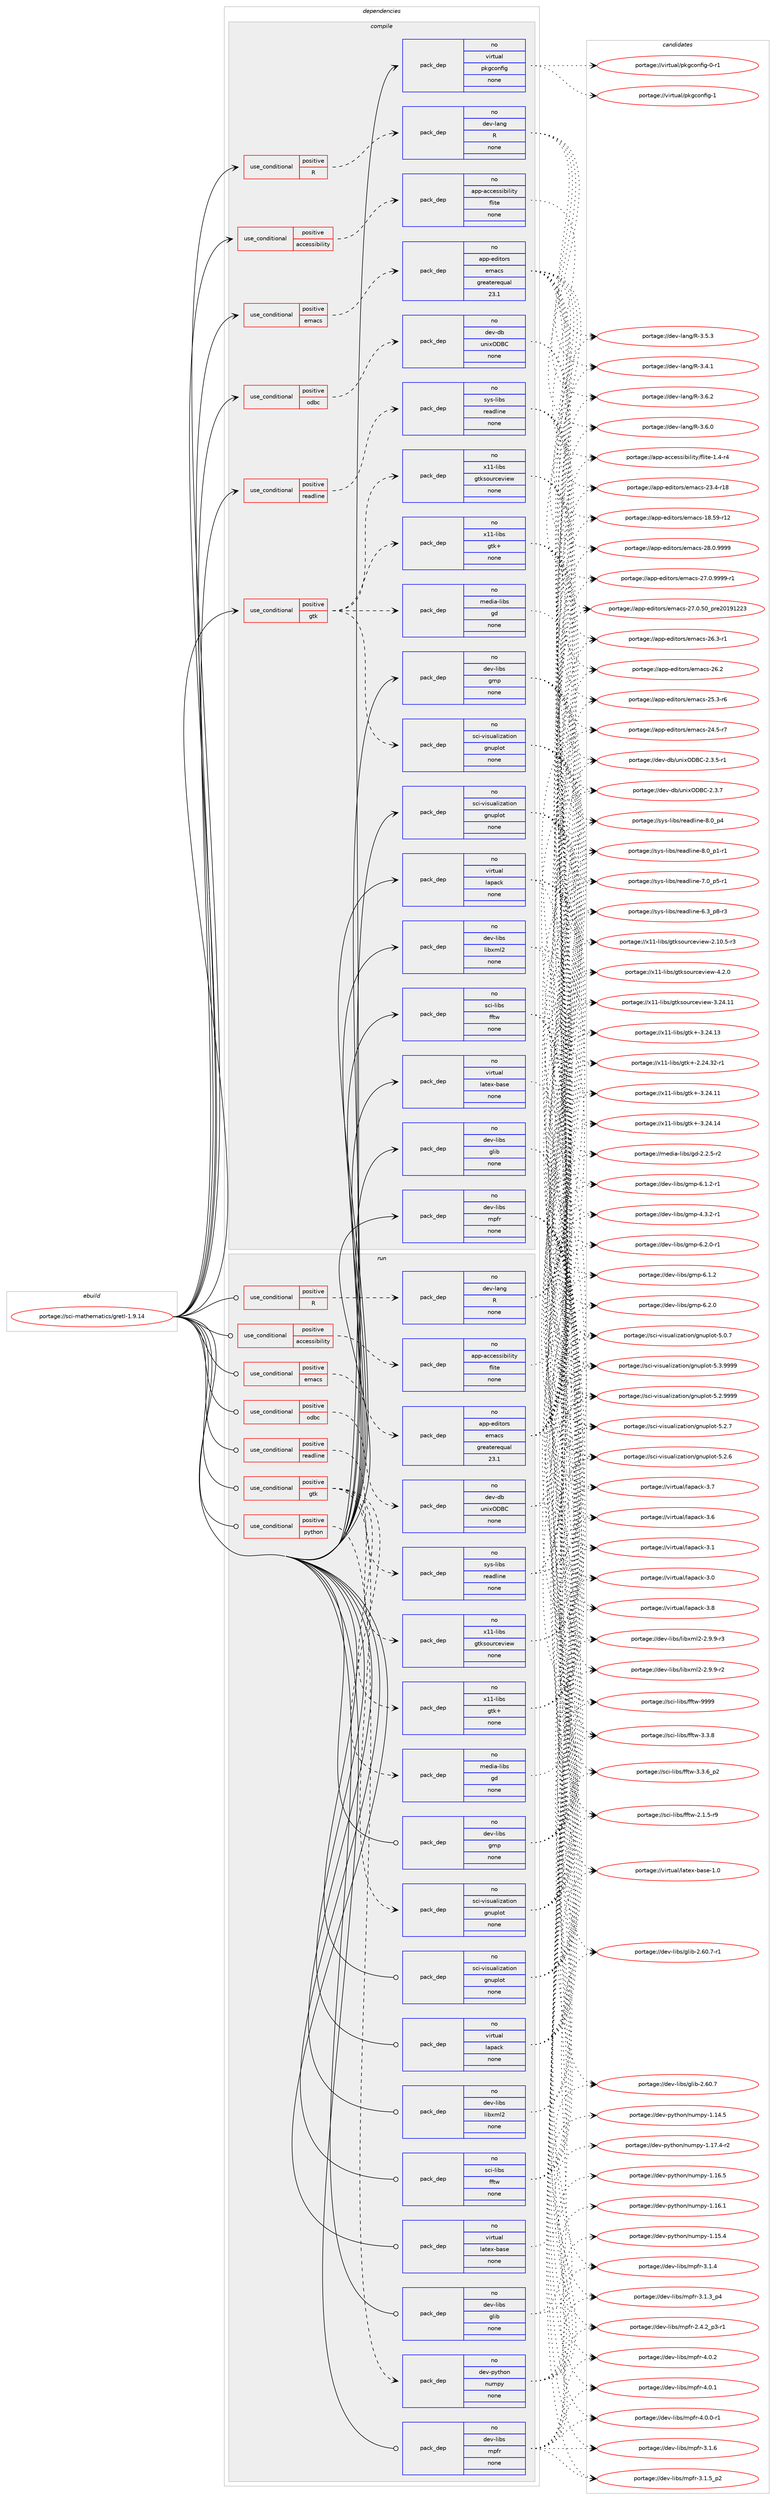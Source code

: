 digraph prolog {

# *************
# Graph options
# *************

newrank=true;
concentrate=true;
compound=true;
graph [rankdir=LR,fontname=Helvetica,fontsize=10,ranksep=1.5];#, ranksep=2.5, nodesep=0.2];
edge  [arrowhead=vee];
node  [fontname=Helvetica,fontsize=10];

# **********
# The ebuild
# **********

subgraph cluster_leftcol {
color=gray;
rank=same;
label=<<i>ebuild</i>>;
id [label="portage://sci-mathematics/gretl-1.9.14", color=red, width=4, href="../sci-mathematics/gretl-1.9.14.svg"];
}

# ****************
# The dependencies
# ****************

subgraph cluster_midcol {
color=gray;
label=<<i>dependencies</i>>;
subgraph cluster_compile {
fillcolor="#eeeeee";
style=filled;
label=<<i>compile</i>>;
subgraph cond16416 {
dependency83031 [label=<<TABLE BORDER="0" CELLBORDER="1" CELLSPACING="0" CELLPADDING="4"><TR><TD ROWSPAN="3" CELLPADDING="10">use_conditional</TD></TR><TR><TD>positive</TD></TR><TR><TD>R</TD></TR></TABLE>>, shape=none, color=red];
subgraph pack65180 {
dependency83032 [label=<<TABLE BORDER="0" CELLBORDER="1" CELLSPACING="0" CELLPADDING="4" WIDTH="220"><TR><TD ROWSPAN="6" CELLPADDING="30">pack_dep</TD></TR><TR><TD WIDTH="110">no</TD></TR><TR><TD>dev-lang</TD></TR><TR><TD>R</TD></TR><TR><TD>none</TD></TR><TR><TD></TD></TR></TABLE>>, shape=none, color=blue];
}
dependency83031:e -> dependency83032:w [weight=20,style="dashed",arrowhead="vee"];
}
id:e -> dependency83031:w [weight=20,style="solid",arrowhead="vee"];
subgraph cond16417 {
dependency83033 [label=<<TABLE BORDER="0" CELLBORDER="1" CELLSPACING="0" CELLPADDING="4"><TR><TD ROWSPAN="3" CELLPADDING="10">use_conditional</TD></TR><TR><TD>positive</TD></TR><TR><TD>accessibility</TD></TR></TABLE>>, shape=none, color=red];
subgraph pack65181 {
dependency83034 [label=<<TABLE BORDER="0" CELLBORDER="1" CELLSPACING="0" CELLPADDING="4" WIDTH="220"><TR><TD ROWSPAN="6" CELLPADDING="30">pack_dep</TD></TR><TR><TD WIDTH="110">no</TD></TR><TR><TD>app-accessibility</TD></TR><TR><TD>flite</TD></TR><TR><TD>none</TD></TR><TR><TD></TD></TR></TABLE>>, shape=none, color=blue];
}
dependency83033:e -> dependency83034:w [weight=20,style="dashed",arrowhead="vee"];
}
id:e -> dependency83033:w [weight=20,style="solid",arrowhead="vee"];
subgraph cond16418 {
dependency83035 [label=<<TABLE BORDER="0" CELLBORDER="1" CELLSPACING="0" CELLPADDING="4"><TR><TD ROWSPAN="3" CELLPADDING="10">use_conditional</TD></TR><TR><TD>positive</TD></TR><TR><TD>emacs</TD></TR></TABLE>>, shape=none, color=red];
subgraph pack65182 {
dependency83036 [label=<<TABLE BORDER="0" CELLBORDER="1" CELLSPACING="0" CELLPADDING="4" WIDTH="220"><TR><TD ROWSPAN="6" CELLPADDING="30">pack_dep</TD></TR><TR><TD WIDTH="110">no</TD></TR><TR><TD>app-editors</TD></TR><TR><TD>emacs</TD></TR><TR><TD>greaterequal</TD></TR><TR><TD>23.1</TD></TR></TABLE>>, shape=none, color=blue];
}
dependency83035:e -> dependency83036:w [weight=20,style="dashed",arrowhead="vee"];
}
id:e -> dependency83035:w [weight=20,style="solid",arrowhead="vee"];
subgraph cond16419 {
dependency83037 [label=<<TABLE BORDER="0" CELLBORDER="1" CELLSPACING="0" CELLPADDING="4"><TR><TD ROWSPAN="3" CELLPADDING="10">use_conditional</TD></TR><TR><TD>positive</TD></TR><TR><TD>gtk</TD></TR></TABLE>>, shape=none, color=red];
subgraph pack65183 {
dependency83038 [label=<<TABLE BORDER="0" CELLBORDER="1" CELLSPACING="0" CELLPADDING="4" WIDTH="220"><TR><TD ROWSPAN="6" CELLPADDING="30">pack_dep</TD></TR><TR><TD WIDTH="110">no</TD></TR><TR><TD>media-libs</TD></TR><TR><TD>gd</TD></TR><TR><TD>none</TD></TR><TR><TD></TD></TR></TABLE>>, shape=none, color=blue];
}
dependency83037:e -> dependency83038:w [weight=20,style="dashed",arrowhead="vee"];
subgraph pack65184 {
dependency83039 [label=<<TABLE BORDER="0" CELLBORDER="1" CELLSPACING="0" CELLPADDING="4" WIDTH="220"><TR><TD ROWSPAN="6" CELLPADDING="30">pack_dep</TD></TR><TR><TD WIDTH="110">no</TD></TR><TR><TD>sci-visualization</TD></TR><TR><TD>gnuplot</TD></TR><TR><TD>none</TD></TR><TR><TD></TD></TR></TABLE>>, shape=none, color=blue];
}
dependency83037:e -> dependency83039:w [weight=20,style="dashed",arrowhead="vee"];
subgraph pack65185 {
dependency83040 [label=<<TABLE BORDER="0" CELLBORDER="1" CELLSPACING="0" CELLPADDING="4" WIDTH="220"><TR><TD ROWSPAN="6" CELLPADDING="30">pack_dep</TD></TR><TR><TD WIDTH="110">no</TD></TR><TR><TD>x11-libs</TD></TR><TR><TD>gtk+</TD></TR><TR><TD>none</TD></TR><TR><TD></TD></TR></TABLE>>, shape=none, color=blue];
}
dependency83037:e -> dependency83040:w [weight=20,style="dashed",arrowhead="vee"];
subgraph pack65186 {
dependency83041 [label=<<TABLE BORDER="0" CELLBORDER="1" CELLSPACING="0" CELLPADDING="4" WIDTH="220"><TR><TD ROWSPAN="6" CELLPADDING="30">pack_dep</TD></TR><TR><TD WIDTH="110">no</TD></TR><TR><TD>x11-libs</TD></TR><TR><TD>gtksourceview</TD></TR><TR><TD>none</TD></TR><TR><TD></TD></TR></TABLE>>, shape=none, color=blue];
}
dependency83037:e -> dependency83041:w [weight=20,style="dashed",arrowhead="vee"];
}
id:e -> dependency83037:w [weight=20,style="solid",arrowhead="vee"];
subgraph cond16420 {
dependency83042 [label=<<TABLE BORDER="0" CELLBORDER="1" CELLSPACING="0" CELLPADDING="4"><TR><TD ROWSPAN="3" CELLPADDING="10">use_conditional</TD></TR><TR><TD>positive</TD></TR><TR><TD>odbc</TD></TR></TABLE>>, shape=none, color=red];
subgraph pack65187 {
dependency83043 [label=<<TABLE BORDER="0" CELLBORDER="1" CELLSPACING="0" CELLPADDING="4" WIDTH="220"><TR><TD ROWSPAN="6" CELLPADDING="30">pack_dep</TD></TR><TR><TD WIDTH="110">no</TD></TR><TR><TD>dev-db</TD></TR><TR><TD>unixODBC</TD></TR><TR><TD>none</TD></TR><TR><TD></TD></TR></TABLE>>, shape=none, color=blue];
}
dependency83042:e -> dependency83043:w [weight=20,style="dashed",arrowhead="vee"];
}
id:e -> dependency83042:w [weight=20,style="solid",arrowhead="vee"];
subgraph cond16421 {
dependency83044 [label=<<TABLE BORDER="0" CELLBORDER="1" CELLSPACING="0" CELLPADDING="4"><TR><TD ROWSPAN="3" CELLPADDING="10">use_conditional</TD></TR><TR><TD>positive</TD></TR><TR><TD>readline</TD></TR></TABLE>>, shape=none, color=red];
subgraph pack65188 {
dependency83045 [label=<<TABLE BORDER="0" CELLBORDER="1" CELLSPACING="0" CELLPADDING="4" WIDTH="220"><TR><TD ROWSPAN="6" CELLPADDING="30">pack_dep</TD></TR><TR><TD WIDTH="110">no</TD></TR><TR><TD>sys-libs</TD></TR><TR><TD>readline</TD></TR><TR><TD>none</TD></TR><TR><TD></TD></TR></TABLE>>, shape=none, color=blue];
}
dependency83044:e -> dependency83045:w [weight=20,style="dashed",arrowhead="vee"];
}
id:e -> dependency83044:w [weight=20,style="solid",arrowhead="vee"];
subgraph pack65189 {
dependency83046 [label=<<TABLE BORDER="0" CELLBORDER="1" CELLSPACING="0" CELLPADDING="4" WIDTH="220"><TR><TD ROWSPAN="6" CELLPADDING="30">pack_dep</TD></TR><TR><TD WIDTH="110">no</TD></TR><TR><TD>dev-libs</TD></TR><TR><TD>glib</TD></TR><TR><TD>none</TD></TR><TR><TD></TD></TR></TABLE>>, shape=none, color=blue];
}
id:e -> dependency83046:w [weight=20,style="solid",arrowhead="vee"];
subgraph pack65190 {
dependency83047 [label=<<TABLE BORDER="0" CELLBORDER="1" CELLSPACING="0" CELLPADDING="4" WIDTH="220"><TR><TD ROWSPAN="6" CELLPADDING="30">pack_dep</TD></TR><TR><TD WIDTH="110">no</TD></TR><TR><TD>dev-libs</TD></TR><TR><TD>gmp</TD></TR><TR><TD>none</TD></TR><TR><TD></TD></TR></TABLE>>, shape=none, color=blue];
}
id:e -> dependency83047:w [weight=20,style="solid",arrowhead="vee"];
subgraph pack65191 {
dependency83048 [label=<<TABLE BORDER="0" CELLBORDER="1" CELLSPACING="0" CELLPADDING="4" WIDTH="220"><TR><TD ROWSPAN="6" CELLPADDING="30">pack_dep</TD></TR><TR><TD WIDTH="110">no</TD></TR><TR><TD>dev-libs</TD></TR><TR><TD>libxml2</TD></TR><TR><TD>none</TD></TR><TR><TD></TD></TR></TABLE>>, shape=none, color=blue];
}
id:e -> dependency83048:w [weight=20,style="solid",arrowhead="vee"];
subgraph pack65192 {
dependency83049 [label=<<TABLE BORDER="0" CELLBORDER="1" CELLSPACING="0" CELLPADDING="4" WIDTH="220"><TR><TD ROWSPAN="6" CELLPADDING="30">pack_dep</TD></TR><TR><TD WIDTH="110">no</TD></TR><TR><TD>dev-libs</TD></TR><TR><TD>mpfr</TD></TR><TR><TD>none</TD></TR><TR><TD></TD></TR></TABLE>>, shape=none, color=blue];
}
id:e -> dependency83049:w [weight=20,style="solid",arrowhead="vee"];
subgraph pack65193 {
dependency83050 [label=<<TABLE BORDER="0" CELLBORDER="1" CELLSPACING="0" CELLPADDING="4" WIDTH="220"><TR><TD ROWSPAN="6" CELLPADDING="30">pack_dep</TD></TR><TR><TD WIDTH="110">no</TD></TR><TR><TD>sci-libs</TD></TR><TR><TD>fftw</TD></TR><TR><TD>none</TD></TR><TR><TD></TD></TR></TABLE>>, shape=none, color=blue];
}
id:e -> dependency83050:w [weight=20,style="solid",arrowhead="vee"];
subgraph pack65194 {
dependency83051 [label=<<TABLE BORDER="0" CELLBORDER="1" CELLSPACING="0" CELLPADDING="4" WIDTH="220"><TR><TD ROWSPAN="6" CELLPADDING="30">pack_dep</TD></TR><TR><TD WIDTH="110">no</TD></TR><TR><TD>sci-visualization</TD></TR><TR><TD>gnuplot</TD></TR><TR><TD>none</TD></TR><TR><TD></TD></TR></TABLE>>, shape=none, color=blue];
}
id:e -> dependency83051:w [weight=20,style="solid",arrowhead="vee"];
subgraph pack65195 {
dependency83052 [label=<<TABLE BORDER="0" CELLBORDER="1" CELLSPACING="0" CELLPADDING="4" WIDTH="220"><TR><TD ROWSPAN="6" CELLPADDING="30">pack_dep</TD></TR><TR><TD WIDTH="110">no</TD></TR><TR><TD>virtual</TD></TR><TR><TD>lapack</TD></TR><TR><TD>none</TD></TR><TR><TD></TD></TR></TABLE>>, shape=none, color=blue];
}
id:e -> dependency83052:w [weight=20,style="solid",arrowhead="vee"];
subgraph pack65196 {
dependency83053 [label=<<TABLE BORDER="0" CELLBORDER="1" CELLSPACING="0" CELLPADDING="4" WIDTH="220"><TR><TD ROWSPAN="6" CELLPADDING="30">pack_dep</TD></TR><TR><TD WIDTH="110">no</TD></TR><TR><TD>virtual</TD></TR><TR><TD>latex-base</TD></TR><TR><TD>none</TD></TR><TR><TD></TD></TR></TABLE>>, shape=none, color=blue];
}
id:e -> dependency83053:w [weight=20,style="solid",arrowhead="vee"];
subgraph pack65197 {
dependency83054 [label=<<TABLE BORDER="0" CELLBORDER="1" CELLSPACING="0" CELLPADDING="4" WIDTH="220"><TR><TD ROWSPAN="6" CELLPADDING="30">pack_dep</TD></TR><TR><TD WIDTH="110">no</TD></TR><TR><TD>virtual</TD></TR><TR><TD>pkgconfig</TD></TR><TR><TD>none</TD></TR><TR><TD></TD></TR></TABLE>>, shape=none, color=blue];
}
id:e -> dependency83054:w [weight=20,style="solid",arrowhead="vee"];
}
subgraph cluster_compileandrun {
fillcolor="#eeeeee";
style=filled;
label=<<i>compile and run</i>>;
}
subgraph cluster_run {
fillcolor="#eeeeee";
style=filled;
label=<<i>run</i>>;
subgraph cond16422 {
dependency83055 [label=<<TABLE BORDER="0" CELLBORDER="1" CELLSPACING="0" CELLPADDING="4"><TR><TD ROWSPAN="3" CELLPADDING="10">use_conditional</TD></TR><TR><TD>positive</TD></TR><TR><TD>R</TD></TR></TABLE>>, shape=none, color=red];
subgraph pack65198 {
dependency83056 [label=<<TABLE BORDER="0" CELLBORDER="1" CELLSPACING="0" CELLPADDING="4" WIDTH="220"><TR><TD ROWSPAN="6" CELLPADDING="30">pack_dep</TD></TR><TR><TD WIDTH="110">no</TD></TR><TR><TD>dev-lang</TD></TR><TR><TD>R</TD></TR><TR><TD>none</TD></TR><TR><TD></TD></TR></TABLE>>, shape=none, color=blue];
}
dependency83055:e -> dependency83056:w [weight=20,style="dashed",arrowhead="vee"];
}
id:e -> dependency83055:w [weight=20,style="solid",arrowhead="odot"];
subgraph cond16423 {
dependency83057 [label=<<TABLE BORDER="0" CELLBORDER="1" CELLSPACING="0" CELLPADDING="4"><TR><TD ROWSPAN="3" CELLPADDING="10">use_conditional</TD></TR><TR><TD>positive</TD></TR><TR><TD>accessibility</TD></TR></TABLE>>, shape=none, color=red];
subgraph pack65199 {
dependency83058 [label=<<TABLE BORDER="0" CELLBORDER="1" CELLSPACING="0" CELLPADDING="4" WIDTH="220"><TR><TD ROWSPAN="6" CELLPADDING="30">pack_dep</TD></TR><TR><TD WIDTH="110">no</TD></TR><TR><TD>app-accessibility</TD></TR><TR><TD>flite</TD></TR><TR><TD>none</TD></TR><TR><TD></TD></TR></TABLE>>, shape=none, color=blue];
}
dependency83057:e -> dependency83058:w [weight=20,style="dashed",arrowhead="vee"];
}
id:e -> dependency83057:w [weight=20,style="solid",arrowhead="odot"];
subgraph cond16424 {
dependency83059 [label=<<TABLE BORDER="0" CELLBORDER="1" CELLSPACING="0" CELLPADDING="4"><TR><TD ROWSPAN="3" CELLPADDING="10">use_conditional</TD></TR><TR><TD>positive</TD></TR><TR><TD>emacs</TD></TR></TABLE>>, shape=none, color=red];
subgraph pack65200 {
dependency83060 [label=<<TABLE BORDER="0" CELLBORDER="1" CELLSPACING="0" CELLPADDING="4" WIDTH="220"><TR><TD ROWSPAN="6" CELLPADDING="30">pack_dep</TD></TR><TR><TD WIDTH="110">no</TD></TR><TR><TD>app-editors</TD></TR><TR><TD>emacs</TD></TR><TR><TD>greaterequal</TD></TR><TR><TD>23.1</TD></TR></TABLE>>, shape=none, color=blue];
}
dependency83059:e -> dependency83060:w [weight=20,style="dashed",arrowhead="vee"];
}
id:e -> dependency83059:w [weight=20,style="solid",arrowhead="odot"];
subgraph cond16425 {
dependency83061 [label=<<TABLE BORDER="0" CELLBORDER="1" CELLSPACING="0" CELLPADDING="4"><TR><TD ROWSPAN="3" CELLPADDING="10">use_conditional</TD></TR><TR><TD>positive</TD></TR><TR><TD>gtk</TD></TR></TABLE>>, shape=none, color=red];
subgraph pack65201 {
dependency83062 [label=<<TABLE BORDER="0" CELLBORDER="1" CELLSPACING="0" CELLPADDING="4" WIDTH="220"><TR><TD ROWSPAN="6" CELLPADDING="30">pack_dep</TD></TR><TR><TD WIDTH="110">no</TD></TR><TR><TD>media-libs</TD></TR><TR><TD>gd</TD></TR><TR><TD>none</TD></TR><TR><TD></TD></TR></TABLE>>, shape=none, color=blue];
}
dependency83061:e -> dependency83062:w [weight=20,style="dashed",arrowhead="vee"];
subgraph pack65202 {
dependency83063 [label=<<TABLE BORDER="0" CELLBORDER="1" CELLSPACING="0" CELLPADDING="4" WIDTH="220"><TR><TD ROWSPAN="6" CELLPADDING="30">pack_dep</TD></TR><TR><TD WIDTH="110">no</TD></TR><TR><TD>sci-visualization</TD></TR><TR><TD>gnuplot</TD></TR><TR><TD>none</TD></TR><TR><TD></TD></TR></TABLE>>, shape=none, color=blue];
}
dependency83061:e -> dependency83063:w [weight=20,style="dashed",arrowhead="vee"];
subgraph pack65203 {
dependency83064 [label=<<TABLE BORDER="0" CELLBORDER="1" CELLSPACING="0" CELLPADDING="4" WIDTH="220"><TR><TD ROWSPAN="6" CELLPADDING="30">pack_dep</TD></TR><TR><TD WIDTH="110">no</TD></TR><TR><TD>x11-libs</TD></TR><TR><TD>gtk+</TD></TR><TR><TD>none</TD></TR><TR><TD></TD></TR></TABLE>>, shape=none, color=blue];
}
dependency83061:e -> dependency83064:w [weight=20,style="dashed",arrowhead="vee"];
subgraph pack65204 {
dependency83065 [label=<<TABLE BORDER="0" CELLBORDER="1" CELLSPACING="0" CELLPADDING="4" WIDTH="220"><TR><TD ROWSPAN="6" CELLPADDING="30">pack_dep</TD></TR><TR><TD WIDTH="110">no</TD></TR><TR><TD>x11-libs</TD></TR><TR><TD>gtksourceview</TD></TR><TR><TD>none</TD></TR><TR><TD></TD></TR></TABLE>>, shape=none, color=blue];
}
dependency83061:e -> dependency83065:w [weight=20,style="dashed",arrowhead="vee"];
}
id:e -> dependency83061:w [weight=20,style="solid",arrowhead="odot"];
subgraph cond16426 {
dependency83066 [label=<<TABLE BORDER="0" CELLBORDER="1" CELLSPACING="0" CELLPADDING="4"><TR><TD ROWSPAN="3" CELLPADDING="10">use_conditional</TD></TR><TR><TD>positive</TD></TR><TR><TD>odbc</TD></TR></TABLE>>, shape=none, color=red];
subgraph pack65205 {
dependency83067 [label=<<TABLE BORDER="0" CELLBORDER="1" CELLSPACING="0" CELLPADDING="4" WIDTH="220"><TR><TD ROWSPAN="6" CELLPADDING="30">pack_dep</TD></TR><TR><TD WIDTH="110">no</TD></TR><TR><TD>dev-db</TD></TR><TR><TD>unixODBC</TD></TR><TR><TD>none</TD></TR><TR><TD></TD></TR></TABLE>>, shape=none, color=blue];
}
dependency83066:e -> dependency83067:w [weight=20,style="dashed",arrowhead="vee"];
}
id:e -> dependency83066:w [weight=20,style="solid",arrowhead="odot"];
subgraph cond16427 {
dependency83068 [label=<<TABLE BORDER="0" CELLBORDER="1" CELLSPACING="0" CELLPADDING="4"><TR><TD ROWSPAN="3" CELLPADDING="10">use_conditional</TD></TR><TR><TD>positive</TD></TR><TR><TD>python</TD></TR></TABLE>>, shape=none, color=red];
subgraph pack65206 {
dependency83069 [label=<<TABLE BORDER="0" CELLBORDER="1" CELLSPACING="0" CELLPADDING="4" WIDTH="220"><TR><TD ROWSPAN="6" CELLPADDING="30">pack_dep</TD></TR><TR><TD WIDTH="110">no</TD></TR><TR><TD>dev-python</TD></TR><TR><TD>numpy</TD></TR><TR><TD>none</TD></TR><TR><TD></TD></TR></TABLE>>, shape=none, color=blue];
}
dependency83068:e -> dependency83069:w [weight=20,style="dashed",arrowhead="vee"];
}
id:e -> dependency83068:w [weight=20,style="solid",arrowhead="odot"];
subgraph cond16428 {
dependency83070 [label=<<TABLE BORDER="0" CELLBORDER="1" CELLSPACING="0" CELLPADDING="4"><TR><TD ROWSPAN="3" CELLPADDING="10">use_conditional</TD></TR><TR><TD>positive</TD></TR><TR><TD>readline</TD></TR></TABLE>>, shape=none, color=red];
subgraph pack65207 {
dependency83071 [label=<<TABLE BORDER="0" CELLBORDER="1" CELLSPACING="0" CELLPADDING="4" WIDTH="220"><TR><TD ROWSPAN="6" CELLPADDING="30">pack_dep</TD></TR><TR><TD WIDTH="110">no</TD></TR><TR><TD>sys-libs</TD></TR><TR><TD>readline</TD></TR><TR><TD>none</TD></TR><TR><TD></TD></TR></TABLE>>, shape=none, color=blue];
}
dependency83070:e -> dependency83071:w [weight=20,style="dashed",arrowhead="vee"];
}
id:e -> dependency83070:w [weight=20,style="solid",arrowhead="odot"];
subgraph pack65208 {
dependency83072 [label=<<TABLE BORDER="0" CELLBORDER="1" CELLSPACING="0" CELLPADDING="4" WIDTH="220"><TR><TD ROWSPAN="6" CELLPADDING="30">pack_dep</TD></TR><TR><TD WIDTH="110">no</TD></TR><TR><TD>dev-libs</TD></TR><TR><TD>glib</TD></TR><TR><TD>none</TD></TR><TR><TD></TD></TR></TABLE>>, shape=none, color=blue];
}
id:e -> dependency83072:w [weight=20,style="solid",arrowhead="odot"];
subgraph pack65209 {
dependency83073 [label=<<TABLE BORDER="0" CELLBORDER="1" CELLSPACING="0" CELLPADDING="4" WIDTH="220"><TR><TD ROWSPAN="6" CELLPADDING="30">pack_dep</TD></TR><TR><TD WIDTH="110">no</TD></TR><TR><TD>dev-libs</TD></TR><TR><TD>gmp</TD></TR><TR><TD>none</TD></TR><TR><TD></TD></TR></TABLE>>, shape=none, color=blue];
}
id:e -> dependency83073:w [weight=20,style="solid",arrowhead="odot"];
subgraph pack65210 {
dependency83074 [label=<<TABLE BORDER="0" CELLBORDER="1" CELLSPACING="0" CELLPADDING="4" WIDTH="220"><TR><TD ROWSPAN="6" CELLPADDING="30">pack_dep</TD></TR><TR><TD WIDTH="110">no</TD></TR><TR><TD>dev-libs</TD></TR><TR><TD>libxml2</TD></TR><TR><TD>none</TD></TR><TR><TD></TD></TR></TABLE>>, shape=none, color=blue];
}
id:e -> dependency83074:w [weight=20,style="solid",arrowhead="odot"];
subgraph pack65211 {
dependency83075 [label=<<TABLE BORDER="0" CELLBORDER="1" CELLSPACING="0" CELLPADDING="4" WIDTH="220"><TR><TD ROWSPAN="6" CELLPADDING="30">pack_dep</TD></TR><TR><TD WIDTH="110">no</TD></TR><TR><TD>dev-libs</TD></TR><TR><TD>mpfr</TD></TR><TR><TD>none</TD></TR><TR><TD></TD></TR></TABLE>>, shape=none, color=blue];
}
id:e -> dependency83075:w [weight=20,style="solid",arrowhead="odot"];
subgraph pack65212 {
dependency83076 [label=<<TABLE BORDER="0" CELLBORDER="1" CELLSPACING="0" CELLPADDING="4" WIDTH="220"><TR><TD ROWSPAN="6" CELLPADDING="30">pack_dep</TD></TR><TR><TD WIDTH="110">no</TD></TR><TR><TD>sci-libs</TD></TR><TR><TD>fftw</TD></TR><TR><TD>none</TD></TR><TR><TD></TD></TR></TABLE>>, shape=none, color=blue];
}
id:e -> dependency83076:w [weight=20,style="solid",arrowhead="odot"];
subgraph pack65213 {
dependency83077 [label=<<TABLE BORDER="0" CELLBORDER="1" CELLSPACING="0" CELLPADDING="4" WIDTH="220"><TR><TD ROWSPAN="6" CELLPADDING="30">pack_dep</TD></TR><TR><TD WIDTH="110">no</TD></TR><TR><TD>sci-visualization</TD></TR><TR><TD>gnuplot</TD></TR><TR><TD>none</TD></TR><TR><TD></TD></TR></TABLE>>, shape=none, color=blue];
}
id:e -> dependency83077:w [weight=20,style="solid",arrowhead="odot"];
subgraph pack65214 {
dependency83078 [label=<<TABLE BORDER="0" CELLBORDER="1" CELLSPACING="0" CELLPADDING="4" WIDTH="220"><TR><TD ROWSPAN="6" CELLPADDING="30">pack_dep</TD></TR><TR><TD WIDTH="110">no</TD></TR><TR><TD>virtual</TD></TR><TR><TD>lapack</TD></TR><TR><TD>none</TD></TR><TR><TD></TD></TR></TABLE>>, shape=none, color=blue];
}
id:e -> dependency83078:w [weight=20,style="solid",arrowhead="odot"];
subgraph pack65215 {
dependency83079 [label=<<TABLE BORDER="0" CELLBORDER="1" CELLSPACING="0" CELLPADDING="4" WIDTH="220"><TR><TD ROWSPAN="6" CELLPADDING="30">pack_dep</TD></TR><TR><TD WIDTH="110">no</TD></TR><TR><TD>virtual</TD></TR><TR><TD>latex-base</TD></TR><TR><TD>none</TD></TR><TR><TD></TD></TR></TABLE>>, shape=none, color=blue];
}
id:e -> dependency83079:w [weight=20,style="solid",arrowhead="odot"];
}
}

# **************
# The candidates
# **************

subgraph cluster_choices {
rank=same;
color=gray;
label=<<i>candidates</i>>;

subgraph choice65180 {
color=black;
nodesep=1;
choice10010111845108971101034782455146544650 [label="portage://dev-lang/R-3.6.2", color=red, width=4,href="../dev-lang/R-3.6.2.svg"];
choice10010111845108971101034782455146544648 [label="portage://dev-lang/R-3.6.0", color=red, width=4,href="../dev-lang/R-3.6.0.svg"];
choice10010111845108971101034782455146534651 [label="portage://dev-lang/R-3.5.3", color=red, width=4,href="../dev-lang/R-3.5.3.svg"];
choice10010111845108971101034782455146524649 [label="portage://dev-lang/R-3.4.1", color=red, width=4,href="../dev-lang/R-3.4.1.svg"];
dependency83032:e -> choice10010111845108971101034782455146544650:w [style=dotted,weight="100"];
dependency83032:e -> choice10010111845108971101034782455146544648:w [style=dotted,weight="100"];
dependency83032:e -> choice10010111845108971101034782455146534651:w [style=dotted,weight="100"];
dependency83032:e -> choice10010111845108971101034782455146524649:w [style=dotted,weight="100"];
}
subgraph choice65181 {
color=black;
nodesep=1;
choice97112112459799991011151151059810510810511612147102108105116101454946524511452 [label="portage://app-accessibility/flite-1.4-r4", color=red, width=4,href="../app-accessibility/flite-1.4-r4.svg"];
dependency83034:e -> choice97112112459799991011151151059810510810511612147102108105116101454946524511452:w [style=dotted,weight="100"];
}
subgraph choice65182 {
color=black;
nodesep=1;
choice971121124510110010511611111411547101109979911545505646484657575757 [label="portage://app-editors/emacs-28.0.9999", color=red, width=4,href="../app-editors/emacs-28.0.9999.svg"];
choice9711211245101100105116111114115471011099799115455055464846575757574511449 [label="portage://app-editors/emacs-27.0.9999-r1", color=red, width=4,href="../app-editors/emacs-27.0.9999-r1.svg"];
choice97112112451011001051161111141154710110997991154550554648465348951121141015048495749505051 [label="portage://app-editors/emacs-27.0.50_pre20191223", color=red, width=4,href="../app-editors/emacs-27.0.50_pre20191223.svg"];
choice971121124510110010511611111411547101109979911545505446514511449 [label="portage://app-editors/emacs-26.3-r1", color=red, width=4,href="../app-editors/emacs-26.3-r1.svg"];
choice97112112451011001051161111141154710110997991154550544650 [label="portage://app-editors/emacs-26.2", color=red, width=4,href="../app-editors/emacs-26.2.svg"];
choice971121124510110010511611111411547101109979911545505346514511454 [label="portage://app-editors/emacs-25.3-r6", color=red, width=4,href="../app-editors/emacs-25.3-r6.svg"];
choice971121124510110010511611111411547101109979911545505246534511455 [label="portage://app-editors/emacs-24.5-r7", color=red, width=4,href="../app-editors/emacs-24.5-r7.svg"];
choice97112112451011001051161111141154710110997991154550514652451144956 [label="portage://app-editors/emacs-23.4-r18", color=red, width=4,href="../app-editors/emacs-23.4-r18.svg"];
choice9711211245101100105116111114115471011099799115454956465357451144950 [label="portage://app-editors/emacs-18.59-r12", color=red, width=4,href="../app-editors/emacs-18.59-r12.svg"];
dependency83036:e -> choice971121124510110010511611111411547101109979911545505646484657575757:w [style=dotted,weight="100"];
dependency83036:e -> choice9711211245101100105116111114115471011099799115455055464846575757574511449:w [style=dotted,weight="100"];
dependency83036:e -> choice97112112451011001051161111141154710110997991154550554648465348951121141015048495749505051:w [style=dotted,weight="100"];
dependency83036:e -> choice971121124510110010511611111411547101109979911545505446514511449:w [style=dotted,weight="100"];
dependency83036:e -> choice97112112451011001051161111141154710110997991154550544650:w [style=dotted,weight="100"];
dependency83036:e -> choice971121124510110010511611111411547101109979911545505346514511454:w [style=dotted,weight="100"];
dependency83036:e -> choice971121124510110010511611111411547101109979911545505246534511455:w [style=dotted,weight="100"];
dependency83036:e -> choice97112112451011001051161111141154710110997991154550514652451144956:w [style=dotted,weight="100"];
dependency83036:e -> choice9711211245101100105116111114115471011099799115454956465357451144950:w [style=dotted,weight="100"];
}
subgraph choice65183 {
color=black;
nodesep=1;
choice109101100105974510810598115471031004550465046534511450 [label="portage://media-libs/gd-2.2.5-r2", color=red, width=4,href="../media-libs/gd-2.2.5-r2.svg"];
dependency83038:e -> choice109101100105974510810598115471031004550465046534511450:w [style=dotted,weight="100"];
}
subgraph choice65184 {
color=black;
nodesep=1;
choice1159910545118105115117971081051229711610511111047103110117112108111116455346514657575757 [label="portage://sci-visualization/gnuplot-5.3.9999", color=red, width=4,href="../sci-visualization/gnuplot-5.3.9999.svg"];
choice1159910545118105115117971081051229711610511111047103110117112108111116455346504657575757 [label="portage://sci-visualization/gnuplot-5.2.9999", color=red, width=4,href="../sci-visualization/gnuplot-5.2.9999.svg"];
choice1159910545118105115117971081051229711610511111047103110117112108111116455346504655 [label="portage://sci-visualization/gnuplot-5.2.7", color=red, width=4,href="../sci-visualization/gnuplot-5.2.7.svg"];
choice1159910545118105115117971081051229711610511111047103110117112108111116455346504654 [label="portage://sci-visualization/gnuplot-5.2.6", color=red, width=4,href="../sci-visualization/gnuplot-5.2.6.svg"];
choice1159910545118105115117971081051229711610511111047103110117112108111116455346484655 [label="portage://sci-visualization/gnuplot-5.0.7", color=red, width=4,href="../sci-visualization/gnuplot-5.0.7.svg"];
dependency83039:e -> choice1159910545118105115117971081051229711610511111047103110117112108111116455346514657575757:w [style=dotted,weight="100"];
dependency83039:e -> choice1159910545118105115117971081051229711610511111047103110117112108111116455346504657575757:w [style=dotted,weight="100"];
dependency83039:e -> choice1159910545118105115117971081051229711610511111047103110117112108111116455346504655:w [style=dotted,weight="100"];
dependency83039:e -> choice1159910545118105115117971081051229711610511111047103110117112108111116455346504654:w [style=dotted,weight="100"];
dependency83039:e -> choice1159910545118105115117971081051229711610511111047103110117112108111116455346484655:w [style=dotted,weight="100"];
}
subgraph choice65185 {
color=black;
nodesep=1;
choice1204949451081059811547103116107434551465052464952 [label="portage://x11-libs/gtk+-3.24.14", color=red, width=4,href="../x11-libs/gtk+-3.24.14.svg"];
choice1204949451081059811547103116107434551465052464951 [label="portage://x11-libs/gtk+-3.24.13", color=red, width=4,href="../x11-libs/gtk+-3.24.13.svg"];
choice1204949451081059811547103116107434551465052464949 [label="portage://x11-libs/gtk+-3.24.11", color=red, width=4,href="../x11-libs/gtk+-3.24.11.svg"];
choice12049494510810598115471031161074345504650524651504511449 [label="portage://x11-libs/gtk+-2.24.32-r1", color=red, width=4,href="../x11-libs/gtk+-2.24.32-r1.svg"];
dependency83040:e -> choice1204949451081059811547103116107434551465052464952:w [style=dotted,weight="100"];
dependency83040:e -> choice1204949451081059811547103116107434551465052464951:w [style=dotted,weight="100"];
dependency83040:e -> choice1204949451081059811547103116107434551465052464949:w [style=dotted,weight="100"];
dependency83040:e -> choice12049494510810598115471031161074345504650524651504511449:w [style=dotted,weight="100"];
}
subgraph choice65186 {
color=black;
nodesep=1;
choice120494945108105981154710311610711511111711499101118105101119455246504648 [label="portage://x11-libs/gtksourceview-4.2.0", color=red, width=4,href="../x11-libs/gtksourceview-4.2.0.svg"];
choice1204949451081059811547103116107115111117114991011181051011194551465052464949 [label="portage://x11-libs/gtksourceview-3.24.11", color=red, width=4,href="../x11-libs/gtksourceview-3.24.11.svg"];
choice120494945108105981154710311610711511111711499101118105101119455046494846534511451 [label="portage://x11-libs/gtksourceview-2.10.5-r3", color=red, width=4,href="../x11-libs/gtksourceview-2.10.5-r3.svg"];
dependency83041:e -> choice120494945108105981154710311610711511111711499101118105101119455246504648:w [style=dotted,weight="100"];
dependency83041:e -> choice1204949451081059811547103116107115111117114991011181051011194551465052464949:w [style=dotted,weight="100"];
dependency83041:e -> choice120494945108105981154710311610711511111711499101118105101119455046494846534511451:w [style=dotted,weight="100"];
}
subgraph choice65187 {
color=black;
nodesep=1;
choice10010111845100984711711010512079686667455046514655 [label="portage://dev-db/unixODBC-2.3.7", color=red, width=4,href="../dev-db/unixODBC-2.3.7.svg"];
choice100101118451009847117110105120796866674550465146534511449 [label="portage://dev-db/unixODBC-2.3.5-r1", color=red, width=4,href="../dev-db/unixODBC-2.3.5-r1.svg"];
dependency83043:e -> choice10010111845100984711711010512079686667455046514655:w [style=dotted,weight="100"];
dependency83043:e -> choice100101118451009847117110105120796866674550465146534511449:w [style=dotted,weight="100"];
}
subgraph choice65188 {
color=black;
nodesep=1;
choice11512111545108105981154711410197100108105110101455646489511252 [label="portage://sys-libs/readline-8.0_p4", color=red, width=4,href="../sys-libs/readline-8.0_p4.svg"];
choice115121115451081059811547114101971001081051101014556464895112494511449 [label="portage://sys-libs/readline-8.0_p1-r1", color=red, width=4,href="../sys-libs/readline-8.0_p1-r1.svg"];
choice115121115451081059811547114101971001081051101014555464895112534511449 [label="portage://sys-libs/readline-7.0_p5-r1", color=red, width=4,href="../sys-libs/readline-7.0_p5-r1.svg"];
choice115121115451081059811547114101971001081051101014554465195112564511451 [label="portage://sys-libs/readline-6.3_p8-r3", color=red, width=4,href="../sys-libs/readline-6.3_p8-r3.svg"];
dependency83045:e -> choice11512111545108105981154711410197100108105110101455646489511252:w [style=dotted,weight="100"];
dependency83045:e -> choice115121115451081059811547114101971001081051101014556464895112494511449:w [style=dotted,weight="100"];
dependency83045:e -> choice115121115451081059811547114101971001081051101014555464895112534511449:w [style=dotted,weight="100"];
dependency83045:e -> choice115121115451081059811547114101971001081051101014554465195112564511451:w [style=dotted,weight="100"];
}
subgraph choice65189 {
color=black;
nodesep=1;
choice10010111845108105981154710310810598455046544846554511449 [label="portage://dev-libs/glib-2.60.7-r1", color=red, width=4,href="../dev-libs/glib-2.60.7-r1.svg"];
choice1001011184510810598115471031081059845504654484655 [label="portage://dev-libs/glib-2.60.7", color=red, width=4,href="../dev-libs/glib-2.60.7.svg"];
dependency83046:e -> choice10010111845108105981154710310810598455046544846554511449:w [style=dotted,weight="100"];
dependency83046:e -> choice1001011184510810598115471031081059845504654484655:w [style=dotted,weight="100"];
}
subgraph choice65190 {
color=black;
nodesep=1;
choice1001011184510810598115471031091124554465046484511449 [label="portage://dev-libs/gmp-6.2.0-r1", color=red, width=4,href="../dev-libs/gmp-6.2.0-r1.svg"];
choice100101118451081059811547103109112455446504648 [label="portage://dev-libs/gmp-6.2.0", color=red, width=4,href="../dev-libs/gmp-6.2.0.svg"];
choice1001011184510810598115471031091124554464946504511449 [label="portage://dev-libs/gmp-6.1.2-r1", color=red, width=4,href="../dev-libs/gmp-6.1.2-r1.svg"];
choice100101118451081059811547103109112455446494650 [label="portage://dev-libs/gmp-6.1.2", color=red, width=4,href="../dev-libs/gmp-6.1.2.svg"];
choice1001011184510810598115471031091124552465146504511449 [label="portage://dev-libs/gmp-4.3.2-r1", color=red, width=4,href="../dev-libs/gmp-4.3.2-r1.svg"];
dependency83047:e -> choice1001011184510810598115471031091124554465046484511449:w [style=dotted,weight="100"];
dependency83047:e -> choice100101118451081059811547103109112455446504648:w [style=dotted,weight="100"];
dependency83047:e -> choice1001011184510810598115471031091124554464946504511449:w [style=dotted,weight="100"];
dependency83047:e -> choice100101118451081059811547103109112455446494650:w [style=dotted,weight="100"];
dependency83047:e -> choice1001011184510810598115471031091124552465146504511449:w [style=dotted,weight="100"];
}
subgraph choice65191 {
color=black;
nodesep=1;
choice10010111845108105981154710810598120109108504550465746574511451 [label="portage://dev-libs/libxml2-2.9.9-r3", color=red, width=4,href="../dev-libs/libxml2-2.9.9-r3.svg"];
choice10010111845108105981154710810598120109108504550465746574511450 [label="portage://dev-libs/libxml2-2.9.9-r2", color=red, width=4,href="../dev-libs/libxml2-2.9.9-r2.svg"];
dependency83048:e -> choice10010111845108105981154710810598120109108504550465746574511451:w [style=dotted,weight="100"];
dependency83048:e -> choice10010111845108105981154710810598120109108504550465746574511450:w [style=dotted,weight="100"];
}
subgraph choice65192 {
color=black;
nodesep=1;
choice100101118451081059811547109112102114455246484650 [label="portage://dev-libs/mpfr-4.0.2", color=red, width=4,href="../dev-libs/mpfr-4.0.2.svg"];
choice100101118451081059811547109112102114455246484649 [label="portage://dev-libs/mpfr-4.0.1", color=red, width=4,href="../dev-libs/mpfr-4.0.1.svg"];
choice1001011184510810598115471091121021144552464846484511449 [label="portage://dev-libs/mpfr-4.0.0-r1", color=red, width=4,href="../dev-libs/mpfr-4.0.0-r1.svg"];
choice100101118451081059811547109112102114455146494654 [label="portage://dev-libs/mpfr-3.1.6", color=red, width=4,href="../dev-libs/mpfr-3.1.6.svg"];
choice1001011184510810598115471091121021144551464946539511250 [label="portage://dev-libs/mpfr-3.1.5_p2", color=red, width=4,href="../dev-libs/mpfr-3.1.5_p2.svg"];
choice100101118451081059811547109112102114455146494652 [label="portage://dev-libs/mpfr-3.1.4", color=red, width=4,href="../dev-libs/mpfr-3.1.4.svg"];
choice1001011184510810598115471091121021144551464946519511252 [label="portage://dev-libs/mpfr-3.1.3_p4", color=red, width=4,href="../dev-libs/mpfr-3.1.3_p4.svg"];
choice10010111845108105981154710911210211445504652465095112514511449 [label="portage://dev-libs/mpfr-2.4.2_p3-r1", color=red, width=4,href="../dev-libs/mpfr-2.4.2_p3-r1.svg"];
dependency83049:e -> choice100101118451081059811547109112102114455246484650:w [style=dotted,weight="100"];
dependency83049:e -> choice100101118451081059811547109112102114455246484649:w [style=dotted,weight="100"];
dependency83049:e -> choice1001011184510810598115471091121021144552464846484511449:w [style=dotted,weight="100"];
dependency83049:e -> choice100101118451081059811547109112102114455146494654:w [style=dotted,weight="100"];
dependency83049:e -> choice1001011184510810598115471091121021144551464946539511250:w [style=dotted,weight="100"];
dependency83049:e -> choice100101118451081059811547109112102114455146494652:w [style=dotted,weight="100"];
dependency83049:e -> choice1001011184510810598115471091121021144551464946519511252:w [style=dotted,weight="100"];
dependency83049:e -> choice10010111845108105981154710911210211445504652465095112514511449:w [style=dotted,weight="100"];
}
subgraph choice65193 {
color=black;
nodesep=1;
choice115991054510810598115471021021161194557575757 [label="portage://sci-libs/fftw-9999", color=red, width=4,href="../sci-libs/fftw-9999.svg"];
choice11599105451081059811547102102116119455146514656 [label="portage://sci-libs/fftw-3.3.8", color=red, width=4,href="../sci-libs/fftw-3.3.8.svg"];
choice115991054510810598115471021021161194551465146549511250 [label="portage://sci-libs/fftw-3.3.6_p2", color=red, width=4,href="../sci-libs/fftw-3.3.6_p2.svg"];
choice115991054510810598115471021021161194550464946534511457 [label="portage://sci-libs/fftw-2.1.5-r9", color=red, width=4,href="../sci-libs/fftw-2.1.5-r9.svg"];
dependency83050:e -> choice115991054510810598115471021021161194557575757:w [style=dotted,weight="100"];
dependency83050:e -> choice11599105451081059811547102102116119455146514656:w [style=dotted,weight="100"];
dependency83050:e -> choice115991054510810598115471021021161194551465146549511250:w [style=dotted,weight="100"];
dependency83050:e -> choice115991054510810598115471021021161194550464946534511457:w [style=dotted,weight="100"];
}
subgraph choice65194 {
color=black;
nodesep=1;
choice1159910545118105115117971081051229711610511111047103110117112108111116455346514657575757 [label="portage://sci-visualization/gnuplot-5.3.9999", color=red, width=4,href="../sci-visualization/gnuplot-5.3.9999.svg"];
choice1159910545118105115117971081051229711610511111047103110117112108111116455346504657575757 [label="portage://sci-visualization/gnuplot-5.2.9999", color=red, width=4,href="../sci-visualization/gnuplot-5.2.9999.svg"];
choice1159910545118105115117971081051229711610511111047103110117112108111116455346504655 [label="portage://sci-visualization/gnuplot-5.2.7", color=red, width=4,href="../sci-visualization/gnuplot-5.2.7.svg"];
choice1159910545118105115117971081051229711610511111047103110117112108111116455346504654 [label="portage://sci-visualization/gnuplot-5.2.6", color=red, width=4,href="../sci-visualization/gnuplot-5.2.6.svg"];
choice1159910545118105115117971081051229711610511111047103110117112108111116455346484655 [label="portage://sci-visualization/gnuplot-5.0.7", color=red, width=4,href="../sci-visualization/gnuplot-5.0.7.svg"];
dependency83051:e -> choice1159910545118105115117971081051229711610511111047103110117112108111116455346514657575757:w [style=dotted,weight="100"];
dependency83051:e -> choice1159910545118105115117971081051229711610511111047103110117112108111116455346504657575757:w [style=dotted,weight="100"];
dependency83051:e -> choice1159910545118105115117971081051229711610511111047103110117112108111116455346504655:w [style=dotted,weight="100"];
dependency83051:e -> choice1159910545118105115117971081051229711610511111047103110117112108111116455346504654:w [style=dotted,weight="100"];
dependency83051:e -> choice1159910545118105115117971081051229711610511111047103110117112108111116455346484655:w [style=dotted,weight="100"];
}
subgraph choice65195 {
color=black;
nodesep=1;
choice118105114116117971084710897112979910745514656 [label="portage://virtual/lapack-3.8", color=red, width=4,href="../virtual/lapack-3.8.svg"];
choice118105114116117971084710897112979910745514655 [label="portage://virtual/lapack-3.7", color=red, width=4,href="../virtual/lapack-3.7.svg"];
choice118105114116117971084710897112979910745514654 [label="portage://virtual/lapack-3.6", color=red, width=4,href="../virtual/lapack-3.6.svg"];
choice118105114116117971084710897112979910745514649 [label="portage://virtual/lapack-3.1", color=red, width=4,href="../virtual/lapack-3.1.svg"];
choice118105114116117971084710897112979910745514648 [label="portage://virtual/lapack-3.0", color=red, width=4,href="../virtual/lapack-3.0.svg"];
dependency83052:e -> choice118105114116117971084710897112979910745514656:w [style=dotted,weight="100"];
dependency83052:e -> choice118105114116117971084710897112979910745514655:w [style=dotted,weight="100"];
dependency83052:e -> choice118105114116117971084710897112979910745514654:w [style=dotted,weight="100"];
dependency83052:e -> choice118105114116117971084710897112979910745514649:w [style=dotted,weight="100"];
dependency83052:e -> choice118105114116117971084710897112979910745514648:w [style=dotted,weight="100"];
}
subgraph choice65196 {
color=black;
nodesep=1;
choice11810511411611797108471089711610112045989711510145494648 [label="portage://virtual/latex-base-1.0", color=red, width=4,href="../virtual/latex-base-1.0.svg"];
dependency83053:e -> choice11810511411611797108471089711610112045989711510145494648:w [style=dotted,weight="100"];
}
subgraph choice65197 {
color=black;
nodesep=1;
choice1181051141161179710847112107103991111101021051034549 [label="portage://virtual/pkgconfig-1", color=red, width=4,href="../virtual/pkgconfig-1.svg"];
choice11810511411611797108471121071039911111010210510345484511449 [label="portage://virtual/pkgconfig-0-r1", color=red, width=4,href="../virtual/pkgconfig-0-r1.svg"];
dependency83054:e -> choice1181051141161179710847112107103991111101021051034549:w [style=dotted,weight="100"];
dependency83054:e -> choice11810511411611797108471121071039911111010210510345484511449:w [style=dotted,weight="100"];
}
subgraph choice65198 {
color=black;
nodesep=1;
choice10010111845108971101034782455146544650 [label="portage://dev-lang/R-3.6.2", color=red, width=4,href="../dev-lang/R-3.6.2.svg"];
choice10010111845108971101034782455146544648 [label="portage://dev-lang/R-3.6.0", color=red, width=4,href="../dev-lang/R-3.6.0.svg"];
choice10010111845108971101034782455146534651 [label="portage://dev-lang/R-3.5.3", color=red, width=4,href="../dev-lang/R-3.5.3.svg"];
choice10010111845108971101034782455146524649 [label="portage://dev-lang/R-3.4.1", color=red, width=4,href="../dev-lang/R-3.4.1.svg"];
dependency83056:e -> choice10010111845108971101034782455146544650:w [style=dotted,weight="100"];
dependency83056:e -> choice10010111845108971101034782455146544648:w [style=dotted,weight="100"];
dependency83056:e -> choice10010111845108971101034782455146534651:w [style=dotted,weight="100"];
dependency83056:e -> choice10010111845108971101034782455146524649:w [style=dotted,weight="100"];
}
subgraph choice65199 {
color=black;
nodesep=1;
choice97112112459799991011151151059810510810511612147102108105116101454946524511452 [label="portage://app-accessibility/flite-1.4-r4", color=red, width=4,href="../app-accessibility/flite-1.4-r4.svg"];
dependency83058:e -> choice97112112459799991011151151059810510810511612147102108105116101454946524511452:w [style=dotted,weight="100"];
}
subgraph choice65200 {
color=black;
nodesep=1;
choice971121124510110010511611111411547101109979911545505646484657575757 [label="portage://app-editors/emacs-28.0.9999", color=red, width=4,href="../app-editors/emacs-28.0.9999.svg"];
choice9711211245101100105116111114115471011099799115455055464846575757574511449 [label="portage://app-editors/emacs-27.0.9999-r1", color=red, width=4,href="../app-editors/emacs-27.0.9999-r1.svg"];
choice97112112451011001051161111141154710110997991154550554648465348951121141015048495749505051 [label="portage://app-editors/emacs-27.0.50_pre20191223", color=red, width=4,href="../app-editors/emacs-27.0.50_pre20191223.svg"];
choice971121124510110010511611111411547101109979911545505446514511449 [label="portage://app-editors/emacs-26.3-r1", color=red, width=4,href="../app-editors/emacs-26.3-r1.svg"];
choice97112112451011001051161111141154710110997991154550544650 [label="portage://app-editors/emacs-26.2", color=red, width=4,href="../app-editors/emacs-26.2.svg"];
choice971121124510110010511611111411547101109979911545505346514511454 [label="portage://app-editors/emacs-25.3-r6", color=red, width=4,href="../app-editors/emacs-25.3-r6.svg"];
choice971121124510110010511611111411547101109979911545505246534511455 [label="portage://app-editors/emacs-24.5-r7", color=red, width=4,href="../app-editors/emacs-24.5-r7.svg"];
choice97112112451011001051161111141154710110997991154550514652451144956 [label="portage://app-editors/emacs-23.4-r18", color=red, width=4,href="../app-editors/emacs-23.4-r18.svg"];
choice9711211245101100105116111114115471011099799115454956465357451144950 [label="portage://app-editors/emacs-18.59-r12", color=red, width=4,href="../app-editors/emacs-18.59-r12.svg"];
dependency83060:e -> choice971121124510110010511611111411547101109979911545505646484657575757:w [style=dotted,weight="100"];
dependency83060:e -> choice9711211245101100105116111114115471011099799115455055464846575757574511449:w [style=dotted,weight="100"];
dependency83060:e -> choice97112112451011001051161111141154710110997991154550554648465348951121141015048495749505051:w [style=dotted,weight="100"];
dependency83060:e -> choice971121124510110010511611111411547101109979911545505446514511449:w [style=dotted,weight="100"];
dependency83060:e -> choice97112112451011001051161111141154710110997991154550544650:w [style=dotted,weight="100"];
dependency83060:e -> choice971121124510110010511611111411547101109979911545505346514511454:w [style=dotted,weight="100"];
dependency83060:e -> choice971121124510110010511611111411547101109979911545505246534511455:w [style=dotted,weight="100"];
dependency83060:e -> choice97112112451011001051161111141154710110997991154550514652451144956:w [style=dotted,weight="100"];
dependency83060:e -> choice9711211245101100105116111114115471011099799115454956465357451144950:w [style=dotted,weight="100"];
}
subgraph choice65201 {
color=black;
nodesep=1;
choice109101100105974510810598115471031004550465046534511450 [label="portage://media-libs/gd-2.2.5-r2", color=red, width=4,href="../media-libs/gd-2.2.5-r2.svg"];
dependency83062:e -> choice109101100105974510810598115471031004550465046534511450:w [style=dotted,weight="100"];
}
subgraph choice65202 {
color=black;
nodesep=1;
choice1159910545118105115117971081051229711610511111047103110117112108111116455346514657575757 [label="portage://sci-visualization/gnuplot-5.3.9999", color=red, width=4,href="../sci-visualization/gnuplot-5.3.9999.svg"];
choice1159910545118105115117971081051229711610511111047103110117112108111116455346504657575757 [label="portage://sci-visualization/gnuplot-5.2.9999", color=red, width=4,href="../sci-visualization/gnuplot-5.2.9999.svg"];
choice1159910545118105115117971081051229711610511111047103110117112108111116455346504655 [label="portage://sci-visualization/gnuplot-5.2.7", color=red, width=4,href="../sci-visualization/gnuplot-5.2.7.svg"];
choice1159910545118105115117971081051229711610511111047103110117112108111116455346504654 [label="portage://sci-visualization/gnuplot-5.2.6", color=red, width=4,href="../sci-visualization/gnuplot-5.2.6.svg"];
choice1159910545118105115117971081051229711610511111047103110117112108111116455346484655 [label="portage://sci-visualization/gnuplot-5.0.7", color=red, width=4,href="../sci-visualization/gnuplot-5.0.7.svg"];
dependency83063:e -> choice1159910545118105115117971081051229711610511111047103110117112108111116455346514657575757:w [style=dotted,weight="100"];
dependency83063:e -> choice1159910545118105115117971081051229711610511111047103110117112108111116455346504657575757:w [style=dotted,weight="100"];
dependency83063:e -> choice1159910545118105115117971081051229711610511111047103110117112108111116455346504655:w [style=dotted,weight="100"];
dependency83063:e -> choice1159910545118105115117971081051229711610511111047103110117112108111116455346504654:w [style=dotted,weight="100"];
dependency83063:e -> choice1159910545118105115117971081051229711610511111047103110117112108111116455346484655:w [style=dotted,weight="100"];
}
subgraph choice65203 {
color=black;
nodesep=1;
choice1204949451081059811547103116107434551465052464952 [label="portage://x11-libs/gtk+-3.24.14", color=red, width=4,href="../x11-libs/gtk+-3.24.14.svg"];
choice1204949451081059811547103116107434551465052464951 [label="portage://x11-libs/gtk+-3.24.13", color=red, width=4,href="../x11-libs/gtk+-3.24.13.svg"];
choice1204949451081059811547103116107434551465052464949 [label="portage://x11-libs/gtk+-3.24.11", color=red, width=4,href="../x11-libs/gtk+-3.24.11.svg"];
choice12049494510810598115471031161074345504650524651504511449 [label="portage://x11-libs/gtk+-2.24.32-r1", color=red, width=4,href="../x11-libs/gtk+-2.24.32-r1.svg"];
dependency83064:e -> choice1204949451081059811547103116107434551465052464952:w [style=dotted,weight="100"];
dependency83064:e -> choice1204949451081059811547103116107434551465052464951:w [style=dotted,weight="100"];
dependency83064:e -> choice1204949451081059811547103116107434551465052464949:w [style=dotted,weight="100"];
dependency83064:e -> choice12049494510810598115471031161074345504650524651504511449:w [style=dotted,weight="100"];
}
subgraph choice65204 {
color=black;
nodesep=1;
choice120494945108105981154710311610711511111711499101118105101119455246504648 [label="portage://x11-libs/gtksourceview-4.2.0", color=red, width=4,href="../x11-libs/gtksourceview-4.2.0.svg"];
choice1204949451081059811547103116107115111117114991011181051011194551465052464949 [label="portage://x11-libs/gtksourceview-3.24.11", color=red, width=4,href="../x11-libs/gtksourceview-3.24.11.svg"];
choice120494945108105981154710311610711511111711499101118105101119455046494846534511451 [label="portage://x11-libs/gtksourceview-2.10.5-r3", color=red, width=4,href="../x11-libs/gtksourceview-2.10.5-r3.svg"];
dependency83065:e -> choice120494945108105981154710311610711511111711499101118105101119455246504648:w [style=dotted,weight="100"];
dependency83065:e -> choice1204949451081059811547103116107115111117114991011181051011194551465052464949:w [style=dotted,weight="100"];
dependency83065:e -> choice120494945108105981154710311610711511111711499101118105101119455046494846534511451:w [style=dotted,weight="100"];
}
subgraph choice65205 {
color=black;
nodesep=1;
choice10010111845100984711711010512079686667455046514655 [label="portage://dev-db/unixODBC-2.3.7", color=red, width=4,href="../dev-db/unixODBC-2.3.7.svg"];
choice100101118451009847117110105120796866674550465146534511449 [label="portage://dev-db/unixODBC-2.3.5-r1", color=red, width=4,href="../dev-db/unixODBC-2.3.5-r1.svg"];
dependency83067:e -> choice10010111845100984711711010512079686667455046514655:w [style=dotted,weight="100"];
dependency83067:e -> choice100101118451009847117110105120796866674550465146534511449:w [style=dotted,weight="100"];
}
subgraph choice65206 {
color=black;
nodesep=1;
choice1001011184511212111610411111047110117109112121454946495546524511450 [label="portage://dev-python/numpy-1.17.4-r2", color=red, width=4,href="../dev-python/numpy-1.17.4-r2.svg"];
choice100101118451121211161041111104711011710911212145494649544653 [label="portage://dev-python/numpy-1.16.5", color=red, width=4,href="../dev-python/numpy-1.16.5.svg"];
choice100101118451121211161041111104711011710911212145494649544649 [label="portage://dev-python/numpy-1.16.1", color=red, width=4,href="../dev-python/numpy-1.16.1.svg"];
choice100101118451121211161041111104711011710911212145494649534652 [label="portage://dev-python/numpy-1.15.4", color=red, width=4,href="../dev-python/numpy-1.15.4.svg"];
choice100101118451121211161041111104711011710911212145494649524653 [label="portage://dev-python/numpy-1.14.5", color=red, width=4,href="../dev-python/numpy-1.14.5.svg"];
dependency83069:e -> choice1001011184511212111610411111047110117109112121454946495546524511450:w [style=dotted,weight="100"];
dependency83069:e -> choice100101118451121211161041111104711011710911212145494649544653:w [style=dotted,weight="100"];
dependency83069:e -> choice100101118451121211161041111104711011710911212145494649544649:w [style=dotted,weight="100"];
dependency83069:e -> choice100101118451121211161041111104711011710911212145494649534652:w [style=dotted,weight="100"];
dependency83069:e -> choice100101118451121211161041111104711011710911212145494649524653:w [style=dotted,weight="100"];
}
subgraph choice65207 {
color=black;
nodesep=1;
choice11512111545108105981154711410197100108105110101455646489511252 [label="portage://sys-libs/readline-8.0_p4", color=red, width=4,href="../sys-libs/readline-8.0_p4.svg"];
choice115121115451081059811547114101971001081051101014556464895112494511449 [label="portage://sys-libs/readline-8.0_p1-r1", color=red, width=4,href="../sys-libs/readline-8.0_p1-r1.svg"];
choice115121115451081059811547114101971001081051101014555464895112534511449 [label="portage://sys-libs/readline-7.0_p5-r1", color=red, width=4,href="../sys-libs/readline-7.0_p5-r1.svg"];
choice115121115451081059811547114101971001081051101014554465195112564511451 [label="portage://sys-libs/readline-6.3_p8-r3", color=red, width=4,href="../sys-libs/readline-6.3_p8-r3.svg"];
dependency83071:e -> choice11512111545108105981154711410197100108105110101455646489511252:w [style=dotted,weight="100"];
dependency83071:e -> choice115121115451081059811547114101971001081051101014556464895112494511449:w [style=dotted,weight="100"];
dependency83071:e -> choice115121115451081059811547114101971001081051101014555464895112534511449:w [style=dotted,weight="100"];
dependency83071:e -> choice115121115451081059811547114101971001081051101014554465195112564511451:w [style=dotted,weight="100"];
}
subgraph choice65208 {
color=black;
nodesep=1;
choice10010111845108105981154710310810598455046544846554511449 [label="portage://dev-libs/glib-2.60.7-r1", color=red, width=4,href="../dev-libs/glib-2.60.7-r1.svg"];
choice1001011184510810598115471031081059845504654484655 [label="portage://dev-libs/glib-2.60.7", color=red, width=4,href="../dev-libs/glib-2.60.7.svg"];
dependency83072:e -> choice10010111845108105981154710310810598455046544846554511449:w [style=dotted,weight="100"];
dependency83072:e -> choice1001011184510810598115471031081059845504654484655:w [style=dotted,weight="100"];
}
subgraph choice65209 {
color=black;
nodesep=1;
choice1001011184510810598115471031091124554465046484511449 [label="portage://dev-libs/gmp-6.2.0-r1", color=red, width=4,href="../dev-libs/gmp-6.2.0-r1.svg"];
choice100101118451081059811547103109112455446504648 [label="portage://dev-libs/gmp-6.2.0", color=red, width=4,href="../dev-libs/gmp-6.2.0.svg"];
choice1001011184510810598115471031091124554464946504511449 [label="portage://dev-libs/gmp-6.1.2-r1", color=red, width=4,href="../dev-libs/gmp-6.1.2-r1.svg"];
choice100101118451081059811547103109112455446494650 [label="portage://dev-libs/gmp-6.1.2", color=red, width=4,href="../dev-libs/gmp-6.1.2.svg"];
choice1001011184510810598115471031091124552465146504511449 [label="portage://dev-libs/gmp-4.3.2-r1", color=red, width=4,href="../dev-libs/gmp-4.3.2-r1.svg"];
dependency83073:e -> choice1001011184510810598115471031091124554465046484511449:w [style=dotted,weight="100"];
dependency83073:e -> choice100101118451081059811547103109112455446504648:w [style=dotted,weight="100"];
dependency83073:e -> choice1001011184510810598115471031091124554464946504511449:w [style=dotted,weight="100"];
dependency83073:e -> choice100101118451081059811547103109112455446494650:w [style=dotted,weight="100"];
dependency83073:e -> choice1001011184510810598115471031091124552465146504511449:w [style=dotted,weight="100"];
}
subgraph choice65210 {
color=black;
nodesep=1;
choice10010111845108105981154710810598120109108504550465746574511451 [label="portage://dev-libs/libxml2-2.9.9-r3", color=red, width=4,href="../dev-libs/libxml2-2.9.9-r3.svg"];
choice10010111845108105981154710810598120109108504550465746574511450 [label="portage://dev-libs/libxml2-2.9.9-r2", color=red, width=4,href="../dev-libs/libxml2-2.9.9-r2.svg"];
dependency83074:e -> choice10010111845108105981154710810598120109108504550465746574511451:w [style=dotted,weight="100"];
dependency83074:e -> choice10010111845108105981154710810598120109108504550465746574511450:w [style=dotted,weight="100"];
}
subgraph choice65211 {
color=black;
nodesep=1;
choice100101118451081059811547109112102114455246484650 [label="portage://dev-libs/mpfr-4.0.2", color=red, width=4,href="../dev-libs/mpfr-4.0.2.svg"];
choice100101118451081059811547109112102114455246484649 [label="portage://dev-libs/mpfr-4.0.1", color=red, width=4,href="../dev-libs/mpfr-4.0.1.svg"];
choice1001011184510810598115471091121021144552464846484511449 [label="portage://dev-libs/mpfr-4.0.0-r1", color=red, width=4,href="../dev-libs/mpfr-4.0.0-r1.svg"];
choice100101118451081059811547109112102114455146494654 [label="portage://dev-libs/mpfr-3.1.6", color=red, width=4,href="../dev-libs/mpfr-3.1.6.svg"];
choice1001011184510810598115471091121021144551464946539511250 [label="portage://dev-libs/mpfr-3.1.5_p2", color=red, width=4,href="../dev-libs/mpfr-3.1.5_p2.svg"];
choice100101118451081059811547109112102114455146494652 [label="portage://dev-libs/mpfr-3.1.4", color=red, width=4,href="../dev-libs/mpfr-3.1.4.svg"];
choice1001011184510810598115471091121021144551464946519511252 [label="portage://dev-libs/mpfr-3.1.3_p4", color=red, width=4,href="../dev-libs/mpfr-3.1.3_p4.svg"];
choice10010111845108105981154710911210211445504652465095112514511449 [label="portage://dev-libs/mpfr-2.4.2_p3-r1", color=red, width=4,href="../dev-libs/mpfr-2.4.2_p3-r1.svg"];
dependency83075:e -> choice100101118451081059811547109112102114455246484650:w [style=dotted,weight="100"];
dependency83075:e -> choice100101118451081059811547109112102114455246484649:w [style=dotted,weight="100"];
dependency83075:e -> choice1001011184510810598115471091121021144552464846484511449:w [style=dotted,weight="100"];
dependency83075:e -> choice100101118451081059811547109112102114455146494654:w [style=dotted,weight="100"];
dependency83075:e -> choice1001011184510810598115471091121021144551464946539511250:w [style=dotted,weight="100"];
dependency83075:e -> choice100101118451081059811547109112102114455146494652:w [style=dotted,weight="100"];
dependency83075:e -> choice1001011184510810598115471091121021144551464946519511252:w [style=dotted,weight="100"];
dependency83075:e -> choice10010111845108105981154710911210211445504652465095112514511449:w [style=dotted,weight="100"];
}
subgraph choice65212 {
color=black;
nodesep=1;
choice115991054510810598115471021021161194557575757 [label="portage://sci-libs/fftw-9999", color=red, width=4,href="../sci-libs/fftw-9999.svg"];
choice11599105451081059811547102102116119455146514656 [label="portage://sci-libs/fftw-3.3.8", color=red, width=4,href="../sci-libs/fftw-3.3.8.svg"];
choice115991054510810598115471021021161194551465146549511250 [label="portage://sci-libs/fftw-3.3.6_p2", color=red, width=4,href="../sci-libs/fftw-3.3.6_p2.svg"];
choice115991054510810598115471021021161194550464946534511457 [label="portage://sci-libs/fftw-2.1.5-r9", color=red, width=4,href="../sci-libs/fftw-2.1.5-r9.svg"];
dependency83076:e -> choice115991054510810598115471021021161194557575757:w [style=dotted,weight="100"];
dependency83076:e -> choice11599105451081059811547102102116119455146514656:w [style=dotted,weight="100"];
dependency83076:e -> choice115991054510810598115471021021161194551465146549511250:w [style=dotted,weight="100"];
dependency83076:e -> choice115991054510810598115471021021161194550464946534511457:w [style=dotted,weight="100"];
}
subgraph choice65213 {
color=black;
nodesep=1;
choice1159910545118105115117971081051229711610511111047103110117112108111116455346514657575757 [label="portage://sci-visualization/gnuplot-5.3.9999", color=red, width=4,href="../sci-visualization/gnuplot-5.3.9999.svg"];
choice1159910545118105115117971081051229711610511111047103110117112108111116455346504657575757 [label="portage://sci-visualization/gnuplot-5.2.9999", color=red, width=4,href="../sci-visualization/gnuplot-5.2.9999.svg"];
choice1159910545118105115117971081051229711610511111047103110117112108111116455346504655 [label="portage://sci-visualization/gnuplot-5.2.7", color=red, width=4,href="../sci-visualization/gnuplot-5.2.7.svg"];
choice1159910545118105115117971081051229711610511111047103110117112108111116455346504654 [label="portage://sci-visualization/gnuplot-5.2.6", color=red, width=4,href="../sci-visualization/gnuplot-5.2.6.svg"];
choice1159910545118105115117971081051229711610511111047103110117112108111116455346484655 [label="portage://sci-visualization/gnuplot-5.0.7", color=red, width=4,href="../sci-visualization/gnuplot-5.0.7.svg"];
dependency83077:e -> choice1159910545118105115117971081051229711610511111047103110117112108111116455346514657575757:w [style=dotted,weight="100"];
dependency83077:e -> choice1159910545118105115117971081051229711610511111047103110117112108111116455346504657575757:w [style=dotted,weight="100"];
dependency83077:e -> choice1159910545118105115117971081051229711610511111047103110117112108111116455346504655:w [style=dotted,weight="100"];
dependency83077:e -> choice1159910545118105115117971081051229711610511111047103110117112108111116455346504654:w [style=dotted,weight="100"];
dependency83077:e -> choice1159910545118105115117971081051229711610511111047103110117112108111116455346484655:w [style=dotted,weight="100"];
}
subgraph choice65214 {
color=black;
nodesep=1;
choice118105114116117971084710897112979910745514656 [label="portage://virtual/lapack-3.8", color=red, width=4,href="../virtual/lapack-3.8.svg"];
choice118105114116117971084710897112979910745514655 [label="portage://virtual/lapack-3.7", color=red, width=4,href="../virtual/lapack-3.7.svg"];
choice118105114116117971084710897112979910745514654 [label="portage://virtual/lapack-3.6", color=red, width=4,href="../virtual/lapack-3.6.svg"];
choice118105114116117971084710897112979910745514649 [label="portage://virtual/lapack-3.1", color=red, width=4,href="../virtual/lapack-3.1.svg"];
choice118105114116117971084710897112979910745514648 [label="portage://virtual/lapack-3.0", color=red, width=4,href="../virtual/lapack-3.0.svg"];
dependency83078:e -> choice118105114116117971084710897112979910745514656:w [style=dotted,weight="100"];
dependency83078:e -> choice118105114116117971084710897112979910745514655:w [style=dotted,weight="100"];
dependency83078:e -> choice118105114116117971084710897112979910745514654:w [style=dotted,weight="100"];
dependency83078:e -> choice118105114116117971084710897112979910745514649:w [style=dotted,weight="100"];
dependency83078:e -> choice118105114116117971084710897112979910745514648:w [style=dotted,weight="100"];
}
subgraph choice65215 {
color=black;
nodesep=1;
choice11810511411611797108471089711610112045989711510145494648 [label="portage://virtual/latex-base-1.0", color=red, width=4,href="../virtual/latex-base-1.0.svg"];
dependency83079:e -> choice11810511411611797108471089711610112045989711510145494648:w [style=dotted,weight="100"];
}
}

}

